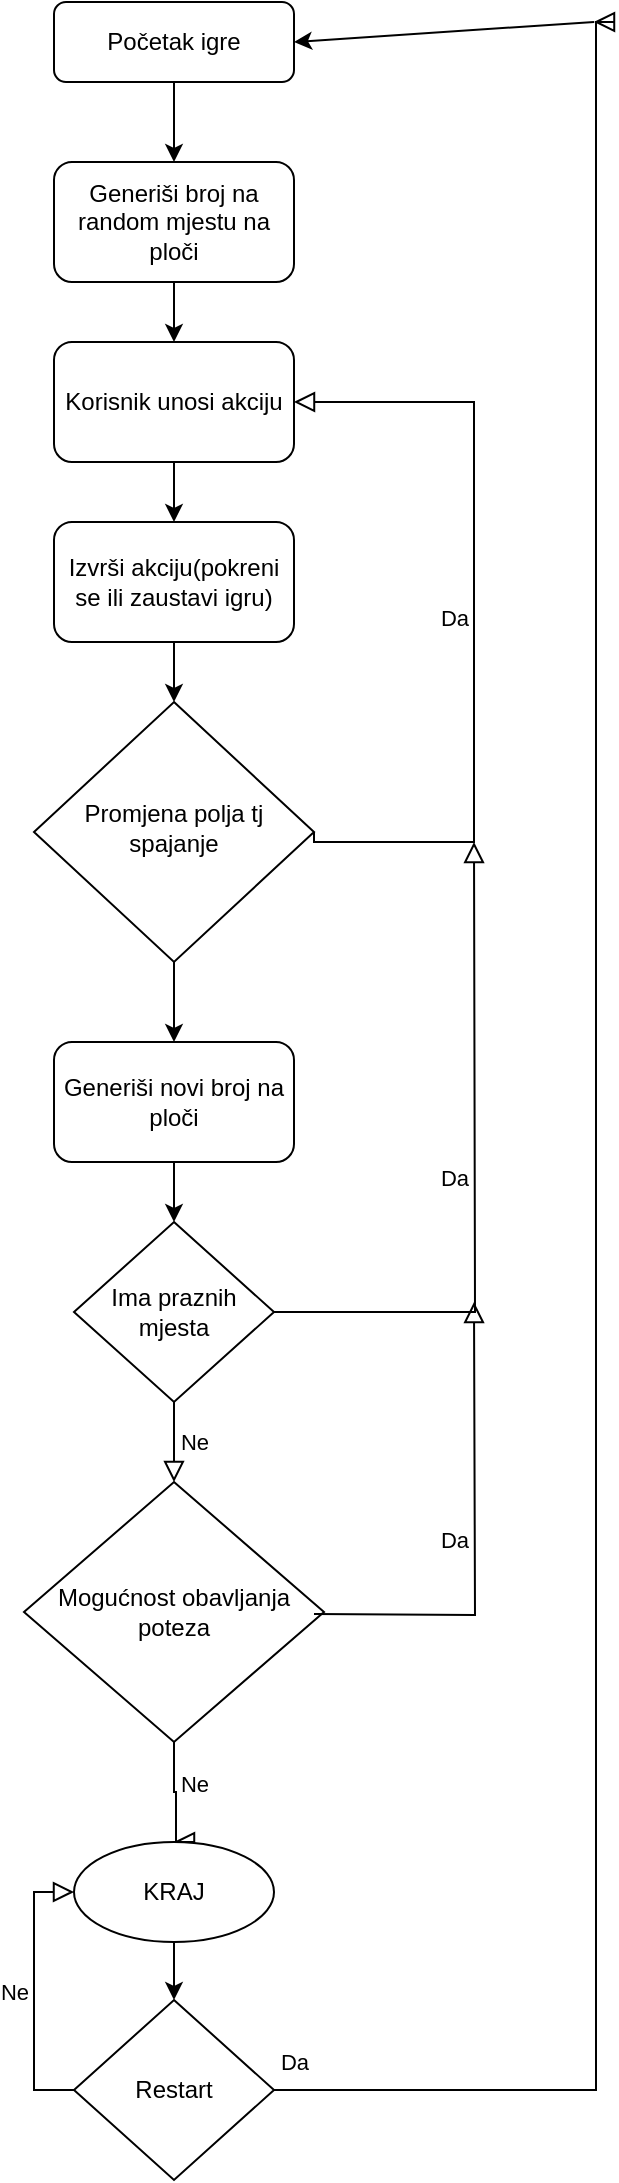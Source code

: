 <mxfile version="22.1.7" type="device">
  <diagram id="C5RBs43oDa-KdzZeNtuy" name="Page-1">
    <mxGraphModel dx="1194" dy="588" grid="1" gridSize="10" guides="1" tooltips="1" connect="1" arrows="1" fold="1" page="1" pageScale="1" pageWidth="827" pageHeight="1169" math="0" shadow="0">
      <root>
        <mxCell id="WIyWlLk6GJQsqaUBKTNV-0" />
        <mxCell id="WIyWlLk6GJQsqaUBKTNV-1" parent="WIyWlLk6GJQsqaUBKTNV-0" />
        <mxCell id="WIyWlLk6GJQsqaUBKTNV-3" value="Početak igre" style="rounded=1;whiteSpace=wrap;html=1;fontSize=12;glass=0;strokeWidth=1;shadow=0;" parent="WIyWlLk6GJQsqaUBKTNV-1" vertex="1">
          <mxGeometry x="160" y="80" width="120" height="40" as="geometry" />
        </mxCell>
        <mxCell id="WIyWlLk6GJQsqaUBKTNV-5" value="Da" style="edgeStyle=orthogonalEdgeStyle;rounded=0;html=1;jettySize=auto;orthogonalLoop=1;fontSize=11;endArrow=block;endFill=0;endSize=8;strokeWidth=1;shadow=0;labelBackgroundColor=none;exitX=1;exitY=0.5;exitDx=0;exitDy=0;entryX=1;entryY=0.5;entryDx=0;entryDy=0;" parent="WIyWlLk6GJQsqaUBKTNV-1" source="WIyWlLk6GJQsqaUBKTNV-6" target="fod_dKS4s-rBx1NhRUZx-5" edge="1">
          <mxGeometry y="10" relative="1" as="geometry">
            <mxPoint as="offset" />
            <mxPoint x="440" y="400" as="targetPoint" />
            <Array as="points">
              <mxPoint x="290" y="500" />
              <mxPoint x="370" y="500" />
              <mxPoint x="370" y="280" />
            </Array>
          </mxGeometry>
        </mxCell>
        <mxCell id="WIyWlLk6GJQsqaUBKTNV-6" value="Promjena polja tj spajanje" style="rhombus;whiteSpace=wrap;html=1;shadow=0;fontFamily=Helvetica;fontSize=12;align=center;strokeWidth=1;spacing=6;spacingTop=-4;" parent="WIyWlLk6GJQsqaUBKTNV-1" vertex="1">
          <mxGeometry x="150" y="430" width="140" height="130" as="geometry" />
        </mxCell>
        <mxCell id="fod_dKS4s-rBx1NhRUZx-0" value="Generiši broj na random mjestu na ploči" style="rounded=1;whiteSpace=wrap;html=1;fontSize=12;glass=0;strokeWidth=1;shadow=0;" vertex="1" parent="WIyWlLk6GJQsqaUBKTNV-1">
          <mxGeometry x="160" y="160" width="120" height="60" as="geometry" />
        </mxCell>
        <mxCell id="fod_dKS4s-rBx1NhRUZx-4" value="" style="endArrow=classic;html=1;rounded=0;exitX=0.5;exitY=1;exitDx=0;exitDy=0;entryX=0.5;entryY=0;entryDx=0;entryDy=0;" edge="1" parent="WIyWlLk6GJQsqaUBKTNV-1" source="WIyWlLk6GJQsqaUBKTNV-3" target="fod_dKS4s-rBx1NhRUZx-0">
          <mxGeometry width="50" height="50" relative="1" as="geometry">
            <mxPoint x="310" y="150" as="sourcePoint" />
            <mxPoint x="360" y="100" as="targetPoint" />
          </mxGeometry>
        </mxCell>
        <mxCell id="fod_dKS4s-rBx1NhRUZx-5" value="Korisnik unosi akciju" style="rounded=1;whiteSpace=wrap;html=1;" vertex="1" parent="WIyWlLk6GJQsqaUBKTNV-1">
          <mxGeometry x="160" y="250" width="120" height="60" as="geometry" />
        </mxCell>
        <mxCell id="fod_dKS4s-rBx1NhRUZx-6" value="Izvrši akciju(pokreni se ili zaustavi igru)" style="rounded=1;whiteSpace=wrap;html=1;" vertex="1" parent="WIyWlLk6GJQsqaUBKTNV-1">
          <mxGeometry x="160" y="340" width="120" height="60" as="geometry" />
        </mxCell>
        <mxCell id="fod_dKS4s-rBx1NhRUZx-7" value="" style="endArrow=classic;html=1;rounded=0;exitX=0.5;exitY=1;exitDx=0;exitDy=0;entryX=0.5;entryY=0;entryDx=0;entryDy=0;" edge="1" parent="WIyWlLk6GJQsqaUBKTNV-1" source="fod_dKS4s-rBx1NhRUZx-0" target="fod_dKS4s-rBx1NhRUZx-5">
          <mxGeometry width="50" height="50" relative="1" as="geometry">
            <mxPoint x="230" y="130" as="sourcePoint" />
            <mxPoint x="260" y="150" as="targetPoint" />
          </mxGeometry>
        </mxCell>
        <mxCell id="fod_dKS4s-rBx1NhRUZx-8" value="" style="endArrow=classic;html=1;rounded=0;exitX=0.5;exitY=1;exitDx=0;exitDy=0;entryX=0.5;entryY=0;entryDx=0;entryDy=0;" edge="1" parent="WIyWlLk6GJQsqaUBKTNV-1" source="fod_dKS4s-rBx1NhRUZx-5" target="fod_dKS4s-rBx1NhRUZx-6">
          <mxGeometry width="50" height="50" relative="1" as="geometry">
            <mxPoint x="240" y="140" as="sourcePoint" />
            <mxPoint x="240" y="180" as="targetPoint" />
          </mxGeometry>
        </mxCell>
        <mxCell id="fod_dKS4s-rBx1NhRUZx-9" value="" style="endArrow=classic;html=1;rounded=0;exitX=0.5;exitY=1;exitDx=0;exitDy=0;entryX=0.5;entryY=0;entryDx=0;entryDy=0;" edge="1" parent="WIyWlLk6GJQsqaUBKTNV-1" source="fod_dKS4s-rBx1NhRUZx-6" target="WIyWlLk6GJQsqaUBKTNV-6">
          <mxGeometry width="50" height="50" relative="1" as="geometry">
            <mxPoint x="230" y="320" as="sourcePoint" />
            <mxPoint x="230" y="350" as="targetPoint" />
          </mxGeometry>
        </mxCell>
        <mxCell id="fod_dKS4s-rBx1NhRUZx-10" value="Da" style="edgeStyle=orthogonalEdgeStyle;rounded=0;html=1;jettySize=auto;orthogonalLoop=1;fontSize=11;endArrow=block;endFill=0;endSize=8;strokeWidth=1;shadow=0;labelBackgroundColor=none;exitX=1;exitY=0.5;exitDx=0;exitDy=0;" edge="1" parent="WIyWlLk6GJQsqaUBKTNV-1" source="fod_dKS4s-rBx1NhRUZx-13">
          <mxGeometry y="10" relative="1" as="geometry">
            <mxPoint as="offset" />
            <mxPoint x="340" y="730" as="sourcePoint" />
            <mxPoint x="370" y="500" as="targetPoint" />
          </mxGeometry>
        </mxCell>
        <mxCell id="fod_dKS4s-rBx1NhRUZx-11" value="Generiši novi broj na ploči" style="rounded=1;whiteSpace=wrap;html=1;" vertex="1" parent="WIyWlLk6GJQsqaUBKTNV-1">
          <mxGeometry x="160" y="600" width="120" height="60" as="geometry" />
        </mxCell>
        <mxCell id="fod_dKS4s-rBx1NhRUZx-12" value="" style="endArrow=classic;html=1;rounded=0;entryX=0.5;entryY=0;entryDx=0;entryDy=0;exitX=0.5;exitY=1;exitDx=0;exitDy=0;" edge="1" parent="WIyWlLk6GJQsqaUBKTNV-1" source="WIyWlLk6GJQsqaUBKTNV-6" target="fod_dKS4s-rBx1NhRUZx-11">
          <mxGeometry width="50" height="50" relative="1" as="geometry">
            <mxPoint x="330" y="590" as="sourcePoint" />
            <mxPoint x="380" y="540" as="targetPoint" />
          </mxGeometry>
        </mxCell>
        <mxCell id="fod_dKS4s-rBx1NhRUZx-13" value="Ima praznih mjesta" style="rhombus;whiteSpace=wrap;html=1;" vertex="1" parent="WIyWlLk6GJQsqaUBKTNV-1">
          <mxGeometry x="170" y="690" width="100" height="90" as="geometry" />
        </mxCell>
        <mxCell id="fod_dKS4s-rBx1NhRUZx-14" value="" style="endArrow=classic;html=1;rounded=0;entryX=0.5;entryY=0;entryDx=0;entryDy=0;exitX=0.5;exitY=1;exitDx=0;exitDy=0;" edge="1" parent="WIyWlLk6GJQsqaUBKTNV-1" source="fod_dKS4s-rBx1NhRUZx-11" target="fod_dKS4s-rBx1NhRUZx-13">
          <mxGeometry width="50" height="50" relative="1" as="geometry">
            <mxPoint x="230" y="570" as="sourcePoint" />
            <mxPoint x="230" y="610" as="targetPoint" />
          </mxGeometry>
        </mxCell>
        <mxCell id="fod_dKS4s-rBx1NhRUZx-17" value="Ne" style="edgeStyle=orthogonalEdgeStyle;rounded=0;html=1;jettySize=auto;orthogonalLoop=1;fontSize=11;endArrow=block;endFill=0;endSize=8;strokeWidth=1;shadow=0;labelBackgroundColor=none;exitX=0.5;exitY=1;exitDx=0;exitDy=0;entryX=0.5;entryY=0;entryDx=0;entryDy=0;" edge="1" parent="WIyWlLk6GJQsqaUBKTNV-1" source="fod_dKS4s-rBx1NhRUZx-13" target="fod_dKS4s-rBx1NhRUZx-18">
          <mxGeometry y="10" relative="1" as="geometry">
            <mxPoint as="offset" />
            <mxPoint y="765" as="sourcePoint" />
            <mxPoint x="220" y="840" as="targetPoint" />
          </mxGeometry>
        </mxCell>
        <mxCell id="fod_dKS4s-rBx1NhRUZx-18" value="Mogućnost obavljanja poteza" style="rhombus;whiteSpace=wrap;html=1;" vertex="1" parent="WIyWlLk6GJQsqaUBKTNV-1">
          <mxGeometry x="145" y="820" width="150" height="130" as="geometry" />
        </mxCell>
        <mxCell id="fod_dKS4s-rBx1NhRUZx-19" value="Da" style="edgeStyle=orthogonalEdgeStyle;rounded=0;html=1;jettySize=auto;orthogonalLoop=1;fontSize=11;endArrow=block;endFill=0;endSize=8;strokeWidth=1;shadow=0;labelBackgroundColor=none;" edge="1" parent="WIyWlLk6GJQsqaUBKTNV-1">
          <mxGeometry y="10" relative="1" as="geometry">
            <mxPoint as="offset" />
            <mxPoint x="290" y="886" as="sourcePoint" />
            <mxPoint x="370" y="730" as="targetPoint" />
          </mxGeometry>
        </mxCell>
        <mxCell id="fod_dKS4s-rBx1NhRUZx-20" value="Ne" style="edgeStyle=orthogonalEdgeStyle;rounded=0;html=1;jettySize=auto;orthogonalLoop=1;fontSize=11;endArrow=block;endFill=0;endSize=8;strokeWidth=1;shadow=0;labelBackgroundColor=none;exitX=0.5;exitY=1;exitDx=0;exitDy=0;" edge="1" parent="WIyWlLk6GJQsqaUBKTNV-1" source="fod_dKS4s-rBx1NhRUZx-18">
          <mxGeometry x="-0.208" y="10" relative="1" as="geometry">
            <mxPoint as="offset" />
            <mxPoint x="230" y="790" as="sourcePoint" />
            <mxPoint x="220" y="1000" as="targetPoint" />
            <Array as="points">
              <mxPoint x="220" y="975" />
              <mxPoint x="221" y="975" />
            </Array>
          </mxGeometry>
        </mxCell>
        <mxCell id="fod_dKS4s-rBx1NhRUZx-21" value="Restart" style="rhombus;whiteSpace=wrap;html=1;" vertex="1" parent="WIyWlLk6GJQsqaUBKTNV-1">
          <mxGeometry x="170" y="1079" width="100" height="90" as="geometry" />
        </mxCell>
        <mxCell id="fod_dKS4s-rBx1NhRUZx-23" value="KRAJ" style="ellipse;whiteSpace=wrap;html=1;" vertex="1" parent="WIyWlLk6GJQsqaUBKTNV-1">
          <mxGeometry x="170" y="1000" width="100" height="50" as="geometry" />
        </mxCell>
        <mxCell id="fod_dKS4s-rBx1NhRUZx-24" value="" style="endArrow=classic;html=1;rounded=0;entryX=0.5;entryY=0;entryDx=0;entryDy=0;exitX=0.5;exitY=1;exitDx=0;exitDy=0;" edge="1" parent="WIyWlLk6GJQsqaUBKTNV-1" source="fod_dKS4s-rBx1NhRUZx-23" target="fod_dKS4s-rBx1NhRUZx-21">
          <mxGeometry width="50" height="50" relative="1" as="geometry">
            <mxPoint x="100" y="1110" as="sourcePoint" />
            <mxPoint x="150" y="1060" as="targetPoint" />
          </mxGeometry>
        </mxCell>
        <mxCell id="fod_dKS4s-rBx1NhRUZx-25" value="Da" style="edgeStyle=orthogonalEdgeStyle;rounded=0;html=1;jettySize=auto;orthogonalLoop=1;fontSize=11;endArrow=block;endFill=0;endSize=8;strokeWidth=1;shadow=0;labelBackgroundColor=none;exitX=1;exitY=0.5;exitDx=0;exitDy=0;" edge="1" parent="WIyWlLk6GJQsqaUBKTNV-1" source="fod_dKS4s-rBx1NhRUZx-21">
          <mxGeometry x="-0.983" y="14" relative="1" as="geometry">
            <mxPoint as="offset" />
            <mxPoint x="270" y="1136" as="sourcePoint" />
            <mxPoint x="430" y="90" as="targetPoint" />
            <Array as="points">
              <mxPoint x="431" y="1124" />
            </Array>
          </mxGeometry>
        </mxCell>
        <mxCell id="fod_dKS4s-rBx1NhRUZx-26" value="" style="endArrow=classic;html=1;rounded=0;entryX=1;entryY=0.5;entryDx=0;entryDy=0;" edge="1" parent="WIyWlLk6GJQsqaUBKTNV-1" target="WIyWlLk6GJQsqaUBKTNV-3">
          <mxGeometry width="50" height="50" relative="1" as="geometry">
            <mxPoint x="430" y="90" as="sourcePoint" />
            <mxPoint x="370" y="10" as="targetPoint" />
          </mxGeometry>
        </mxCell>
        <mxCell id="fod_dKS4s-rBx1NhRUZx-27" value="Ne" style="edgeStyle=orthogonalEdgeStyle;rounded=0;html=1;jettySize=auto;orthogonalLoop=1;fontSize=11;endArrow=block;endFill=0;endSize=8;strokeWidth=1;shadow=0;labelBackgroundColor=none;exitX=0;exitY=0.5;exitDx=0;exitDy=0;entryX=0;entryY=0.5;entryDx=0;entryDy=0;" edge="1" parent="WIyWlLk6GJQsqaUBKTNV-1" source="fod_dKS4s-rBx1NhRUZx-21" target="fod_dKS4s-rBx1NhRUZx-23">
          <mxGeometry y="10" relative="1" as="geometry">
            <mxPoint as="offset" />
            <mxPoint x="30" y="1102.75" as="sourcePoint" />
            <mxPoint x="110" y="946.75" as="targetPoint" />
          </mxGeometry>
        </mxCell>
      </root>
    </mxGraphModel>
  </diagram>
</mxfile>
